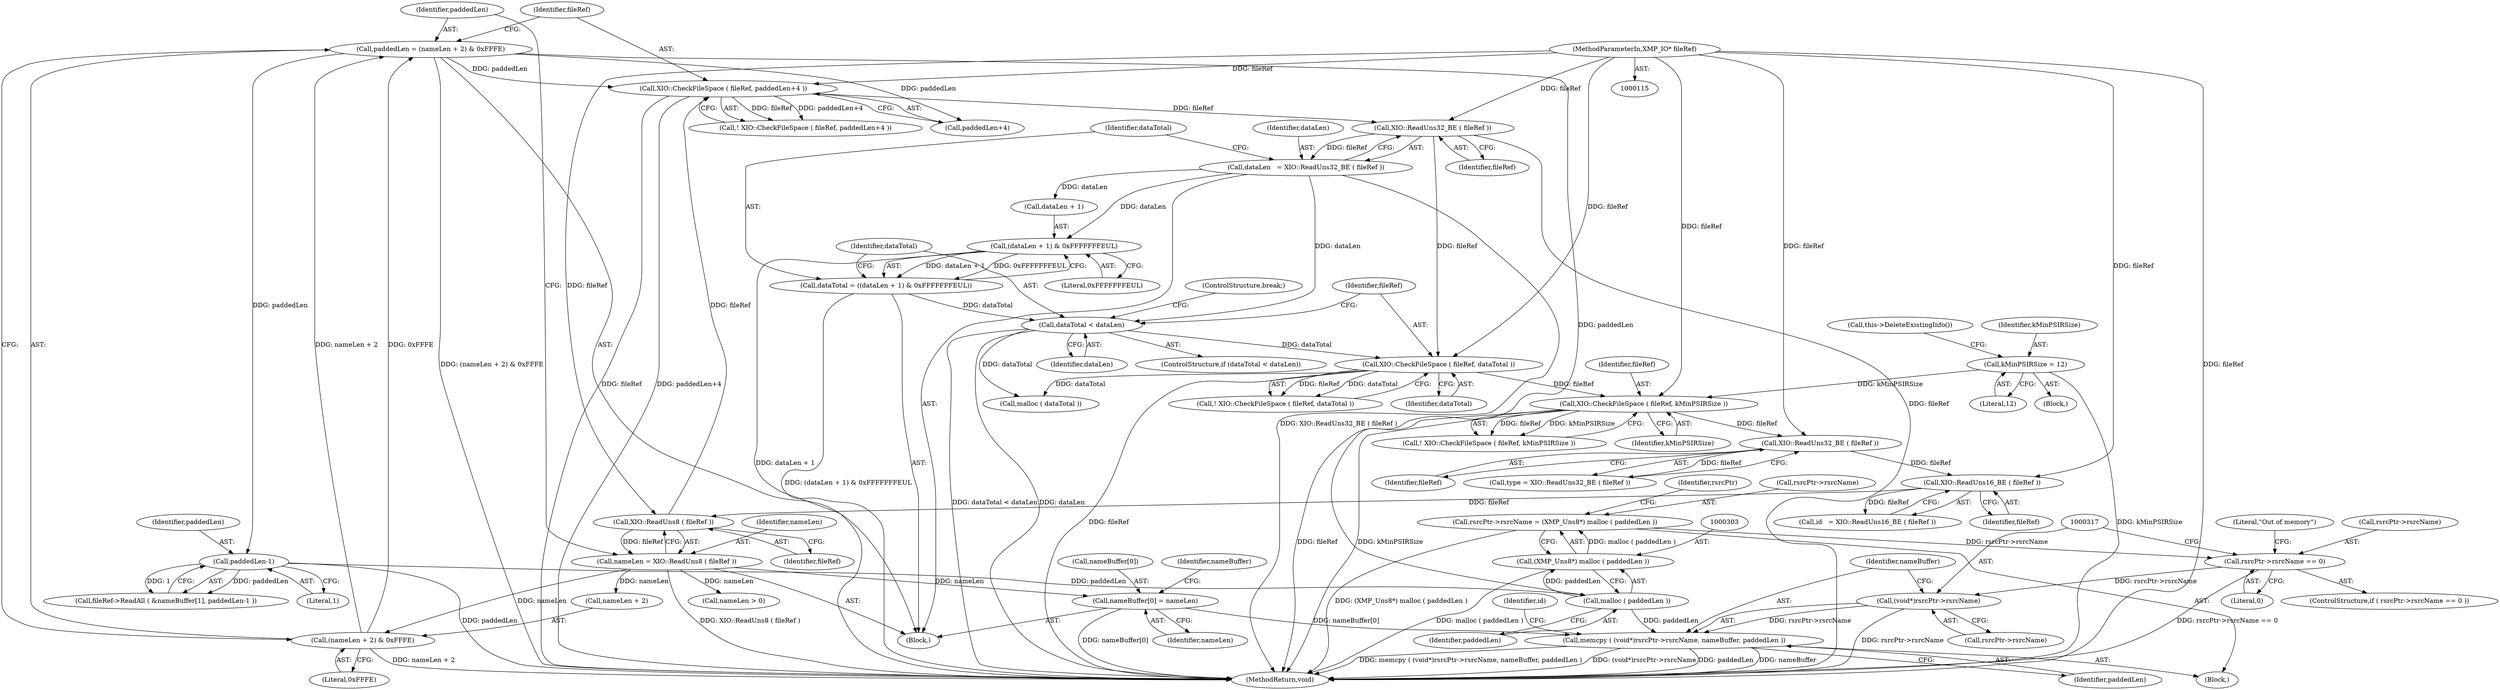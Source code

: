 digraph "0_exempi_6cbd34025e5fd3ba47b29b602096e456507ce83b@API" {
"1000315" [label="(Call,memcpy ( (void*)rsrcPtr->rsrcName, nameBuffer, paddedLen ))"];
"1000316" [label="(Call,(void*)rsrcPtr->rsrcName)"];
"1000307" [label="(Call,rsrcPtr->rsrcName == 0)"];
"1000298" [label="(Call,rsrcPtr->rsrcName = (XMP_Uns8*) malloc ( paddedLen ))"];
"1000302" [label="(Call,(XMP_Uns8*) malloc ( paddedLen ))"];
"1000304" [label="(Call,malloc ( paddedLen ))"];
"1000201" [label="(Call,paddedLen-1)"];
"1000176" [label="(Call,paddedLen = (nameLen + 2) & 0xFFFE)"];
"1000178" [label="(Call,(nameLen + 2) & 0xFFFE)"];
"1000171" [label="(Call,nameLen = XIO::ReadUns8 ( fileRef ))"];
"1000173" [label="(Call,XIO::ReadUns8 ( fileRef ))"];
"1000168" [label="(Call,XIO::ReadUns16_BE ( fileRef ))"];
"1000163" [label="(Call,XIO::ReadUns32_BE ( fileRef ))"];
"1000152" [label="(Call,XIO::CheckFileSpace ( fileRef, kMinPSIRSize ))"];
"1000225" [label="(Call,XIO::CheckFileSpace ( fileRef, dataTotal ))"];
"1000207" [label="(Call,XIO::ReadUns32_BE ( fileRef ))"];
"1000185" [label="(Call,XIO::CheckFileSpace ( fileRef, paddedLen+4 ))"];
"1000116" [label="(MethodParameterIn,XMP_IO* fileRef)"];
"1000218" [label="(Call,dataTotal < dataLen)"];
"1000210" [label="(Call,dataTotal = ((dataLen + 1) & 0xFFFFFFFEUL))"];
"1000212" [label="(Call,(dataLen + 1) & 0xFFFFFFFEUL)"];
"1000205" [label="(Call,dataLen   = XIO::ReadUns32_BE ( fileRef ))"];
"1000120" [label="(Call,kMinPSIRSize = 12)"];
"1000191" [label="(Call,nameBuffer[0] = nameLen)"];
"1000205" [label="(Call,dataLen   = XIO::ReadUns32_BE ( fileRef ))"];
"1000168" [label="(Call,XIO::ReadUns16_BE ( fileRef ))"];
"1000154" [label="(Identifier,kMinPSIRSize)"];
"1000201" [label="(Call,paddedLen-1)"];
"1000306" [label="(ControlStructure,if ( rsrcPtr->rsrcName == 0 ))"];
"1000220" [label="(Identifier,dataLen)"];
"1000336" [label="(Call,malloc ( dataTotal ))"];
"1000195" [label="(Identifier,nameLen)"];
"1000227" [label="(Identifier,dataTotal)"];
"1000316" [label="(Call,(void*)rsrcPtr->rsrcName)"];
"1000315" [label="(Call,memcpy ( (void*)rsrcPtr->rsrcName, nameBuffer, paddedLen ))"];
"1000309" [label="(Identifier,rsrcPtr)"];
"1000185" [label="(Call,XIO::CheckFileSpace ( fileRef, paddedLen+4 ))"];
"1000217" [label="(ControlStructure,if (dataTotal < dataLen))"];
"1000321" [label="(Identifier,nameBuffer)"];
"1000208" [label="(Identifier,fileRef)"];
"1000176" [label="(Call,paddedLen = (nameLen + 2) & 0xFFFE)"];
"1000318" [label="(Call,rsrcPtr->rsrcName)"];
"1000149" [label="(Block,)"];
"1000182" [label="(Literal,0xFFFE)"];
"1000203" [label="(Literal,1)"];
"1000196" [label="(Call,fileRef->ReadAll ( &nameBuffer[1], paddedLen-1 ))"];
"1000163" [label="(Call,XIO::ReadUns32_BE ( fileRef ))"];
"1000169" [label="(Identifier,fileRef)"];
"1000302" [label="(Call,(XMP_Uns8*) malloc ( paddedLen ))"];
"1000294" [label="(Call,nameLen > 0)"];
"1000179" [label="(Call,nameLen + 2)"];
"1000216" [label="(Literal,0xFFFFFFFEUL)"];
"1000122" [label="(Literal,12)"];
"1000211" [label="(Identifier,dataTotal)"];
"1000322" [label="(Identifier,paddedLen)"];
"1000298" [label="(Call,rsrcPtr->rsrcName = (XMP_Uns8*) malloc ( paddedLen ))"];
"1000174" [label="(Identifier,fileRef)"];
"1000120" [label="(Call,kMinPSIRSize = 12)"];
"1000224" [label="(Call,! XIO::CheckFileSpace ( fileRef, dataTotal ))"];
"1000226" [label="(Identifier,fileRef)"];
"1000307" [label="(Call,rsrcPtr->rsrcName == 0)"];
"1000311" [label="(Literal,0)"];
"1000171" [label="(Call,nameLen = XIO::ReadUns8 ( fileRef ))"];
"1000166" [label="(Call,id   = XIO::ReadUns16_BE ( fileRef ))"];
"1000152" [label="(Call,XIO::CheckFileSpace ( fileRef, kMinPSIRSize ))"];
"1000225" [label="(Call,XIO::CheckFileSpace ( fileRef, dataTotal ))"];
"1000206" [label="(Identifier,dataLen)"];
"1000192" [label="(Call,nameBuffer[0])"];
"1000354" [label="(MethodReturn,void)"];
"1000202" [label="(Identifier,paddedLen)"];
"1000187" [label="(Call,paddedLen+4)"];
"1000178" [label="(Call,(nameLen + 2) & 0xFFFE)"];
"1000299" [label="(Call,rsrcPtr->rsrcName)"];
"1000313" [label="(Literal,\"Out of memory\")"];
"1000161" [label="(Call,type = XIO::ReadUns32_BE ( fileRef ))"];
"1000308" [label="(Call,rsrcPtr->rsrcName)"];
"1000219" [label="(Identifier,dataTotal)"];
"1000151" [label="(Call,! XIO::CheckFileSpace ( fileRef, kMinPSIRSize ))"];
"1000186" [label="(Identifier,fileRef)"];
"1000213" [label="(Call,dataLen + 1)"];
"1000177" [label="(Identifier,paddedLen)"];
"1000305" [label="(Identifier,paddedLen)"];
"1000153" [label="(Identifier,fileRef)"];
"1000116" [label="(MethodParameterIn,XMP_IO* fileRef)"];
"1000326" [label="(Identifier,id)"];
"1000164" [label="(Identifier,fileRef)"];
"1000173" [label="(Call,XIO::ReadUns8 ( fileRef ))"];
"1000222" [label="(ControlStructure,break;)"];
"1000212" [label="(Call,(dataLen + 1) & 0xFFFFFFFEUL)"];
"1000207" [label="(Call,XIO::ReadUns32_BE ( fileRef ))"];
"1000118" [label="(Block,)"];
"1000199" [label="(Identifier,nameBuffer)"];
"1000121" [label="(Identifier,kMinPSIRSize)"];
"1000304" [label="(Call,malloc ( paddedLen ))"];
"1000218" [label="(Call,dataTotal < dataLen)"];
"1000123" [label="(Call,this->DeleteExistingInfo())"];
"1000184" [label="(Call,! XIO::CheckFileSpace ( fileRef, paddedLen+4 ))"];
"1000191" [label="(Call,nameBuffer[0] = nameLen)"];
"1000210" [label="(Call,dataTotal = ((dataLen + 1) & 0xFFFFFFFEUL))"];
"1000297" [label="(Block,)"];
"1000172" [label="(Identifier,nameLen)"];
"1000315" -> "1000297"  [label="AST: "];
"1000315" -> "1000322"  [label="CFG: "];
"1000316" -> "1000315"  [label="AST: "];
"1000321" -> "1000315"  [label="AST: "];
"1000322" -> "1000315"  [label="AST: "];
"1000326" -> "1000315"  [label="CFG: "];
"1000315" -> "1000354"  [label="DDG: memcpy ( (void*)rsrcPtr->rsrcName, nameBuffer, paddedLen )"];
"1000315" -> "1000354"  [label="DDG: (void*)rsrcPtr->rsrcName"];
"1000315" -> "1000354"  [label="DDG: paddedLen"];
"1000315" -> "1000354"  [label="DDG: nameBuffer"];
"1000316" -> "1000315"  [label="DDG: rsrcPtr->rsrcName"];
"1000191" -> "1000315"  [label="DDG: nameBuffer[0]"];
"1000304" -> "1000315"  [label="DDG: paddedLen"];
"1000316" -> "1000318"  [label="CFG: "];
"1000317" -> "1000316"  [label="AST: "];
"1000318" -> "1000316"  [label="AST: "];
"1000321" -> "1000316"  [label="CFG: "];
"1000316" -> "1000354"  [label="DDG: rsrcPtr->rsrcName"];
"1000307" -> "1000316"  [label="DDG: rsrcPtr->rsrcName"];
"1000307" -> "1000306"  [label="AST: "];
"1000307" -> "1000311"  [label="CFG: "];
"1000308" -> "1000307"  [label="AST: "];
"1000311" -> "1000307"  [label="AST: "];
"1000313" -> "1000307"  [label="CFG: "];
"1000317" -> "1000307"  [label="CFG: "];
"1000307" -> "1000354"  [label="DDG: rsrcPtr->rsrcName == 0"];
"1000298" -> "1000307"  [label="DDG: rsrcPtr->rsrcName"];
"1000298" -> "1000297"  [label="AST: "];
"1000298" -> "1000302"  [label="CFG: "];
"1000299" -> "1000298"  [label="AST: "];
"1000302" -> "1000298"  [label="AST: "];
"1000309" -> "1000298"  [label="CFG: "];
"1000298" -> "1000354"  [label="DDG: (XMP_Uns8*) malloc ( paddedLen )"];
"1000302" -> "1000298"  [label="DDG: malloc ( paddedLen )"];
"1000302" -> "1000304"  [label="CFG: "];
"1000303" -> "1000302"  [label="AST: "];
"1000304" -> "1000302"  [label="AST: "];
"1000302" -> "1000354"  [label="DDG: malloc ( paddedLen )"];
"1000304" -> "1000302"  [label="DDG: paddedLen"];
"1000304" -> "1000305"  [label="CFG: "];
"1000305" -> "1000304"  [label="AST: "];
"1000201" -> "1000304"  [label="DDG: paddedLen"];
"1000176" -> "1000304"  [label="DDG: paddedLen"];
"1000201" -> "1000196"  [label="AST: "];
"1000201" -> "1000203"  [label="CFG: "];
"1000202" -> "1000201"  [label="AST: "];
"1000203" -> "1000201"  [label="AST: "];
"1000196" -> "1000201"  [label="CFG: "];
"1000201" -> "1000354"  [label="DDG: paddedLen"];
"1000201" -> "1000196"  [label="DDG: paddedLen"];
"1000201" -> "1000196"  [label="DDG: 1"];
"1000176" -> "1000201"  [label="DDG: paddedLen"];
"1000176" -> "1000149"  [label="AST: "];
"1000176" -> "1000178"  [label="CFG: "];
"1000177" -> "1000176"  [label="AST: "];
"1000178" -> "1000176"  [label="AST: "];
"1000186" -> "1000176"  [label="CFG: "];
"1000176" -> "1000354"  [label="DDG: (nameLen + 2) & 0xFFFE"];
"1000178" -> "1000176"  [label="DDG: nameLen + 2"];
"1000178" -> "1000176"  [label="DDG: 0xFFFE"];
"1000176" -> "1000185"  [label="DDG: paddedLen"];
"1000176" -> "1000187"  [label="DDG: paddedLen"];
"1000178" -> "1000182"  [label="CFG: "];
"1000179" -> "1000178"  [label="AST: "];
"1000182" -> "1000178"  [label="AST: "];
"1000178" -> "1000354"  [label="DDG: nameLen + 2"];
"1000171" -> "1000178"  [label="DDG: nameLen"];
"1000171" -> "1000149"  [label="AST: "];
"1000171" -> "1000173"  [label="CFG: "];
"1000172" -> "1000171"  [label="AST: "];
"1000173" -> "1000171"  [label="AST: "];
"1000177" -> "1000171"  [label="CFG: "];
"1000171" -> "1000354"  [label="DDG: XIO::ReadUns8 ( fileRef )"];
"1000173" -> "1000171"  [label="DDG: fileRef"];
"1000171" -> "1000179"  [label="DDG: nameLen"];
"1000171" -> "1000191"  [label="DDG: nameLen"];
"1000171" -> "1000294"  [label="DDG: nameLen"];
"1000173" -> "1000174"  [label="CFG: "];
"1000174" -> "1000173"  [label="AST: "];
"1000168" -> "1000173"  [label="DDG: fileRef"];
"1000116" -> "1000173"  [label="DDG: fileRef"];
"1000173" -> "1000185"  [label="DDG: fileRef"];
"1000168" -> "1000166"  [label="AST: "];
"1000168" -> "1000169"  [label="CFG: "];
"1000169" -> "1000168"  [label="AST: "];
"1000166" -> "1000168"  [label="CFG: "];
"1000168" -> "1000166"  [label="DDG: fileRef"];
"1000163" -> "1000168"  [label="DDG: fileRef"];
"1000116" -> "1000168"  [label="DDG: fileRef"];
"1000163" -> "1000161"  [label="AST: "];
"1000163" -> "1000164"  [label="CFG: "];
"1000164" -> "1000163"  [label="AST: "];
"1000161" -> "1000163"  [label="CFG: "];
"1000163" -> "1000161"  [label="DDG: fileRef"];
"1000152" -> "1000163"  [label="DDG: fileRef"];
"1000116" -> "1000163"  [label="DDG: fileRef"];
"1000152" -> "1000151"  [label="AST: "];
"1000152" -> "1000154"  [label="CFG: "];
"1000153" -> "1000152"  [label="AST: "];
"1000154" -> "1000152"  [label="AST: "];
"1000151" -> "1000152"  [label="CFG: "];
"1000152" -> "1000354"  [label="DDG: fileRef"];
"1000152" -> "1000354"  [label="DDG: kMinPSIRSize"];
"1000152" -> "1000151"  [label="DDG: fileRef"];
"1000152" -> "1000151"  [label="DDG: kMinPSIRSize"];
"1000225" -> "1000152"  [label="DDG: fileRef"];
"1000116" -> "1000152"  [label="DDG: fileRef"];
"1000120" -> "1000152"  [label="DDG: kMinPSIRSize"];
"1000225" -> "1000224"  [label="AST: "];
"1000225" -> "1000227"  [label="CFG: "];
"1000226" -> "1000225"  [label="AST: "];
"1000227" -> "1000225"  [label="AST: "];
"1000224" -> "1000225"  [label="CFG: "];
"1000225" -> "1000354"  [label="DDG: fileRef"];
"1000225" -> "1000224"  [label="DDG: fileRef"];
"1000225" -> "1000224"  [label="DDG: dataTotal"];
"1000207" -> "1000225"  [label="DDG: fileRef"];
"1000116" -> "1000225"  [label="DDG: fileRef"];
"1000218" -> "1000225"  [label="DDG: dataTotal"];
"1000225" -> "1000336"  [label="DDG: dataTotal"];
"1000207" -> "1000205"  [label="AST: "];
"1000207" -> "1000208"  [label="CFG: "];
"1000208" -> "1000207"  [label="AST: "];
"1000205" -> "1000207"  [label="CFG: "];
"1000207" -> "1000354"  [label="DDG: fileRef"];
"1000207" -> "1000205"  [label="DDG: fileRef"];
"1000185" -> "1000207"  [label="DDG: fileRef"];
"1000116" -> "1000207"  [label="DDG: fileRef"];
"1000185" -> "1000184"  [label="AST: "];
"1000185" -> "1000187"  [label="CFG: "];
"1000186" -> "1000185"  [label="AST: "];
"1000187" -> "1000185"  [label="AST: "];
"1000184" -> "1000185"  [label="CFG: "];
"1000185" -> "1000354"  [label="DDG: fileRef"];
"1000185" -> "1000354"  [label="DDG: paddedLen+4"];
"1000185" -> "1000184"  [label="DDG: fileRef"];
"1000185" -> "1000184"  [label="DDG: paddedLen+4"];
"1000116" -> "1000185"  [label="DDG: fileRef"];
"1000116" -> "1000115"  [label="AST: "];
"1000116" -> "1000354"  [label="DDG: fileRef"];
"1000218" -> "1000217"  [label="AST: "];
"1000218" -> "1000220"  [label="CFG: "];
"1000219" -> "1000218"  [label="AST: "];
"1000220" -> "1000218"  [label="AST: "];
"1000222" -> "1000218"  [label="CFG: "];
"1000226" -> "1000218"  [label="CFG: "];
"1000218" -> "1000354"  [label="DDG: dataTotal < dataLen"];
"1000218" -> "1000354"  [label="DDG: dataLen"];
"1000210" -> "1000218"  [label="DDG: dataTotal"];
"1000205" -> "1000218"  [label="DDG: dataLen"];
"1000218" -> "1000336"  [label="DDG: dataTotal"];
"1000210" -> "1000149"  [label="AST: "];
"1000210" -> "1000212"  [label="CFG: "];
"1000211" -> "1000210"  [label="AST: "];
"1000212" -> "1000210"  [label="AST: "];
"1000219" -> "1000210"  [label="CFG: "];
"1000210" -> "1000354"  [label="DDG: (dataLen + 1) & 0xFFFFFFFEUL"];
"1000212" -> "1000210"  [label="DDG: dataLen + 1"];
"1000212" -> "1000210"  [label="DDG: 0xFFFFFFFEUL"];
"1000212" -> "1000216"  [label="CFG: "];
"1000213" -> "1000212"  [label="AST: "];
"1000216" -> "1000212"  [label="AST: "];
"1000212" -> "1000354"  [label="DDG: dataLen + 1"];
"1000205" -> "1000212"  [label="DDG: dataLen"];
"1000205" -> "1000149"  [label="AST: "];
"1000206" -> "1000205"  [label="AST: "];
"1000211" -> "1000205"  [label="CFG: "];
"1000205" -> "1000354"  [label="DDG: XIO::ReadUns32_BE ( fileRef )"];
"1000205" -> "1000213"  [label="DDG: dataLen"];
"1000120" -> "1000118"  [label="AST: "];
"1000120" -> "1000122"  [label="CFG: "];
"1000121" -> "1000120"  [label="AST: "];
"1000122" -> "1000120"  [label="AST: "];
"1000123" -> "1000120"  [label="CFG: "];
"1000120" -> "1000354"  [label="DDG: kMinPSIRSize"];
"1000191" -> "1000149"  [label="AST: "];
"1000191" -> "1000195"  [label="CFG: "];
"1000192" -> "1000191"  [label="AST: "];
"1000195" -> "1000191"  [label="AST: "];
"1000199" -> "1000191"  [label="CFG: "];
"1000191" -> "1000354"  [label="DDG: nameBuffer[0]"];
}
